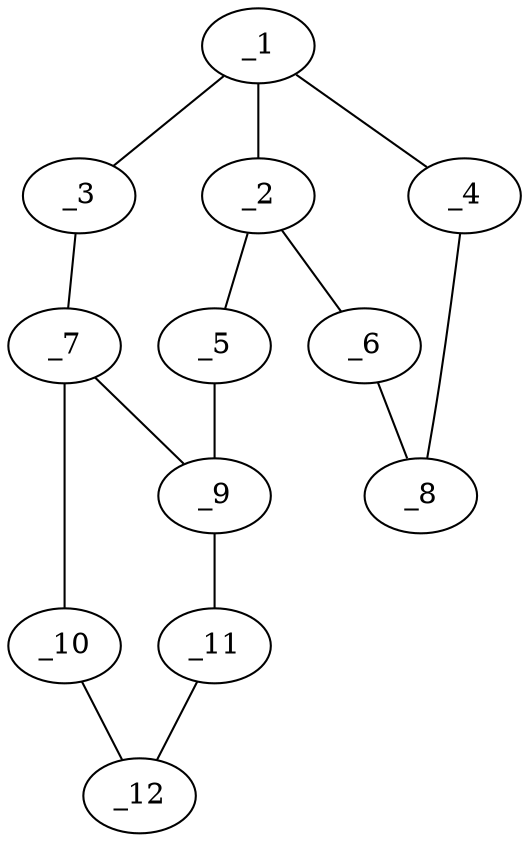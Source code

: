 graph molid30131 {
	_1	 [charge=0,
		chem=1,
		symbol="C  ",
		x="3.6092",
		y="-1"];
	_2	 [charge=0,
		chem=1,
		symbol="C  ",
		x="2.7431",
		y="-0.5"];
	_1 -- _2	 [valence=1];
	_3	 [charge=0,
		chem=4,
		symbol="N  ",
		x="4.4752",
		y="-0.5"];
	_1 -- _3	 [valence=1];
	_4	 [charge=0,
		chem=1,
		symbol="C  ",
		x="3.4013",
		y="-1.9781"];
	_1 -- _4	 [valence=1];
	_5	 [charge=0,
		chem=4,
		symbol="N  ",
		x="2.7431",
		y="0.5"];
	_2 -- _5	 [valence=2];
	_6	 [charge=0,
		chem=2,
		symbol="O  ",
		x=2,
		y="-1.1691"];
	_2 -- _6	 [valence=1];
	_7	 [charge=0,
		chem=1,
		symbol="C  ",
		x="4.4752",
		y="0.5"];
	_3 -- _7	 [valence=2];
	_8	 [charge=0,
		chem=1,
		symbol="C  ",
		x="2.4067",
		y="-2.0827"];
	_4 -- _8	 [valence=1];
	_9	 [charge=0,
		chem=1,
		symbol="C  ",
		x="3.6092",
		y=1];
	_5 -- _9	 [valence=1];
	_6 -- _8	 [valence=1];
	_7 -- _9	 [valence=1];
	_10	 [charge=0,
		chem=2,
		symbol="O  ",
		x="5.2183",
		y="1.1691"];
	_7 -- _10	 [valence=1];
	_11	 [charge=0,
		chem=1,
		symbol="C  ",
		x="3.8171",
		y="1.9781"];
	_9 -- _11	 [valence=1];
	_12	 [charge=0,
		chem=1,
		symbol="C  ",
		x="4.8116",
		y="2.0827"];
	_10 -- _12	 [valence=1];
	_11 -- _12	 [valence=1];
}
